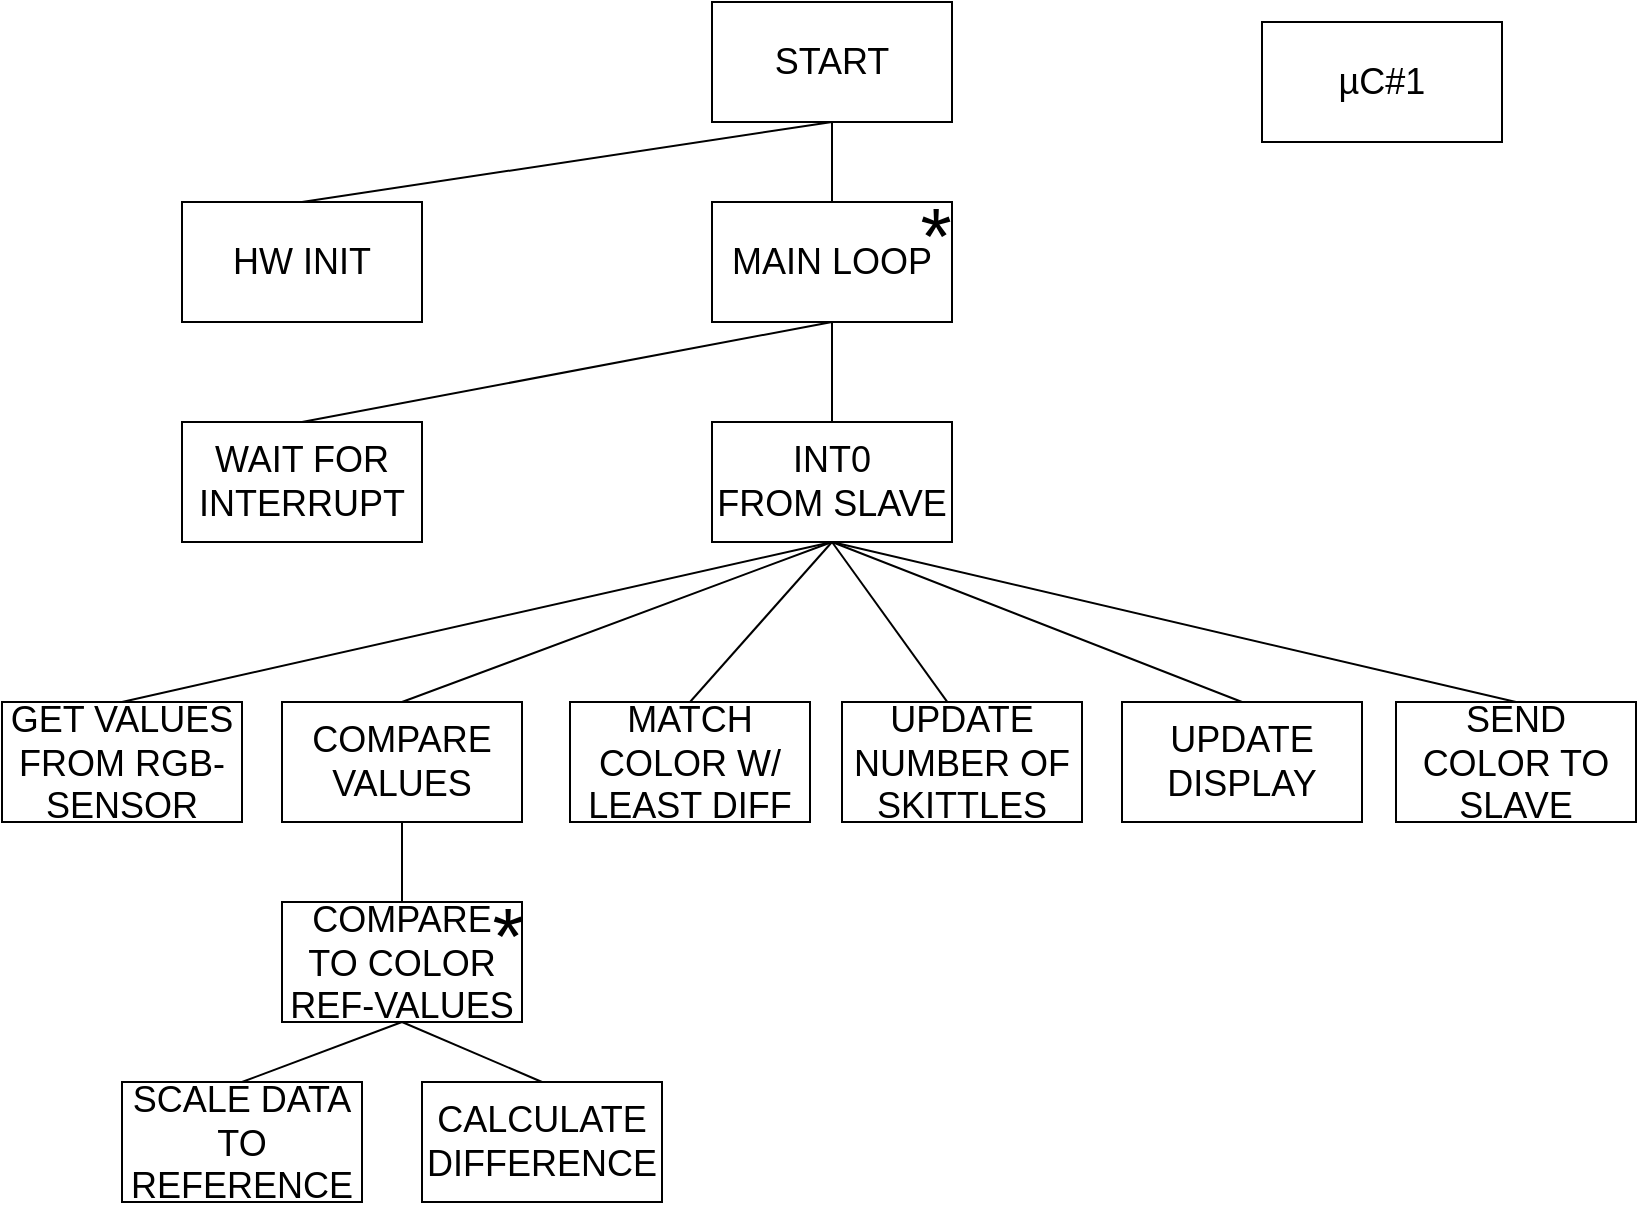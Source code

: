 <mxfile version="12.9.7" type="device"><diagram id="sflA7DugI64QDmzakysw" name="Page-1"><mxGraphModel dx="1550" dy="868" grid="1" gridSize="10" guides="1" tooltips="1" connect="1" arrows="1" fold="1" page="1" pageScale="1" pageWidth="827" pageHeight="1169" math="0" shadow="0"><root><mxCell id="0"/><mxCell id="1" parent="0"/><mxCell id="rbDvZmw4Ay185x8l5RZR-4" value="&lt;font style=&quot;font-size: 18px&quot;&gt;MAIN LOOP&lt;br&gt;&lt;/font&gt;" style="rounded=0;whiteSpace=wrap;html=1;" vertex="1" parent="1"><mxGeometry x="365" y="120" width="120" height="60" as="geometry"/></mxCell><mxCell id="8wykuuVi6_gRxZtVGWTu-1" value="&lt;font style=&quot;font-size: 18px&quot;&gt;µC#1&lt;/font&gt;" style="rounded=0;whiteSpace=wrap;html=1;" parent="1" vertex="1"><mxGeometry x="640" y="30" width="120" height="60" as="geometry"/></mxCell><mxCell id="8wykuuVi6_gRxZtVGWTu-2" value="&lt;font style=&quot;font-size: 18px&quot;&gt;INT0&lt;br&gt;FROM SLAVE&lt;br&gt;&lt;/font&gt;" style="rounded=0;whiteSpace=wrap;html=1;" parent="1" vertex="1"><mxGeometry x="365" y="230" width="120" height="60" as="geometry"/></mxCell><mxCell id="8wykuuVi6_gRxZtVGWTu-5" value="&lt;font style=&quot;font-size: 18px&quot;&gt;START&lt;br&gt;&lt;/font&gt;" style="rounded=0;whiteSpace=wrap;html=1;" parent="1" vertex="1"><mxGeometry x="365" y="20" width="120" height="60" as="geometry"/></mxCell><mxCell id="8wykuuVi6_gRxZtVGWTu-6" value="&lt;font style=&quot;font-size: 18px&quot;&gt;GET VALUES FROM RGB-SENSOR&lt;br&gt;&lt;/font&gt;" style="rounded=0;whiteSpace=wrap;html=1;spacingTop=1;" parent="1" vertex="1"><mxGeometry x="10" y="370" width="120" height="60" as="geometry"/></mxCell><mxCell id="8wykuuVi6_gRxZtVGWTu-7" value="&lt;font style=&quot;font-size: 18px&quot;&gt;HW INIT&lt;br&gt;&lt;/font&gt;" style="rounded=0;whiteSpace=wrap;html=1;" parent="1" vertex="1"><mxGeometry x="100" y="120" width="120" height="60" as="geometry"/></mxCell><mxCell id="8wykuuVi6_gRxZtVGWTu-8" value="&lt;font style=&quot;font-size: 18px&quot;&gt;COMPARE VALUES&lt;br&gt;&lt;/font&gt;" style="rounded=0;whiteSpace=wrap;html=1;" parent="1" vertex="1"><mxGeometry x="150" y="370" width="120" height="60" as="geometry"/></mxCell><mxCell id="8wykuuVi6_gRxZtVGWTu-9" value="" style="endArrow=none;html=1;exitX=0.5;exitY=0;exitDx=0;exitDy=0;entryX=0.5;entryY=1;entryDx=0;entryDy=0;" parent="1" source="8wykuuVi6_gRxZtVGWTu-6" edge="1" target="8wykuuVi6_gRxZtVGWTu-2"><mxGeometry width="50" height="50" relative="1" as="geometry"><mxPoint x="434" y="435" as="sourcePoint"/><mxPoint x="459" y="295" as="targetPoint"/></mxGeometry></mxCell><mxCell id="8wykuuVi6_gRxZtVGWTu-11" value="" style="endArrow=none;html=1;exitX=0.5;exitY=0;exitDx=0;exitDy=0;entryX=0.5;entryY=1;entryDx=0;entryDy=0;" parent="1" source="8wykuuVi6_gRxZtVGWTu-8" edge="1" target="8wykuuVi6_gRxZtVGWTu-2"><mxGeometry width="50" height="50" relative="1" as="geometry"><mxPoint x="434" y="435" as="sourcePoint"/><mxPoint x="459" y="295" as="targetPoint"/></mxGeometry></mxCell><mxCell id="8wykuuVi6_gRxZtVGWTu-13" value="&lt;font style=&quot;font-size: 18px&quot;&gt;SCALE DATA TO REFERENCE&lt;br&gt;&lt;/font&gt;" style="rounded=0;whiteSpace=wrap;html=1;spacingTop=1;" parent="1" vertex="1"><mxGeometry x="70" y="560" width="120" height="60" as="geometry"/></mxCell><mxCell id="8wykuuVi6_gRxZtVGWTu-15" value="&lt;font style=&quot;font-size: 18px&quot;&gt;COMPARE TO COLOR REF-VALUES&lt;br&gt;&lt;/font&gt;" style="rounded=0;whiteSpace=wrap;html=1;spacingTop=1;" parent="1" vertex="1"><mxGeometry x="150" y="470" width="120" height="60" as="geometry"/></mxCell><mxCell id="8wykuuVi6_gRxZtVGWTu-17" value="&lt;font style=&quot;font-size: 40px&quot;&gt;*&lt;/font&gt;" style="text;html=1;strokeColor=none;fillColor=none;align=center;verticalAlign=middle;whiteSpace=wrap;rounded=0;" parent="1" vertex="1"><mxGeometry x="243" y="476" width="40" height="20" as="geometry"/></mxCell><mxCell id="8wykuuVi6_gRxZtVGWTu-19" value="" style="endArrow=none;html=1;exitX=0.5;exitY=0;exitDx=0;exitDy=0;entryX=0.5;entryY=1;entryDx=0;entryDy=0;" parent="1" source="8wykuuVi6_gRxZtVGWTu-15" target="8wykuuVi6_gRxZtVGWTu-8" edge="1"><mxGeometry width="50" height="50" relative="1" as="geometry"><mxPoint x="477" y="430" as="sourcePoint"/><mxPoint x="527" y="380" as="targetPoint"/></mxGeometry></mxCell><mxCell id="8wykuuVi6_gRxZtVGWTu-21" value="&lt;font style=&quot;font-size: 18px&quot;&gt;CALCULATE DIFFERENCE&lt;br&gt;&lt;/font&gt;" style="rounded=0;whiteSpace=wrap;html=1;" parent="1" vertex="1"><mxGeometry x="220" y="560" width="120" height="60" as="geometry"/></mxCell><mxCell id="8wykuuVi6_gRxZtVGWTu-22" value="" style="endArrow=none;html=1;exitX=0.5;exitY=0;exitDx=0;exitDy=0;entryX=0.5;entryY=1;entryDx=0;entryDy=0;" parent="1" source="8wykuuVi6_gRxZtVGWTu-13" target="8wykuuVi6_gRxZtVGWTu-15" edge="1"><mxGeometry width="50" height="50" relative="1" as="geometry"><mxPoint x="477" y="430" as="sourcePoint"/><mxPoint x="527" y="380" as="targetPoint"/></mxGeometry></mxCell><mxCell id="8wykuuVi6_gRxZtVGWTu-23" value="" style="endArrow=none;html=1;exitX=0.5;exitY=0;exitDx=0;exitDy=0;entryX=0.5;entryY=1;entryDx=0;entryDy=0;" parent="1" source="8wykuuVi6_gRxZtVGWTu-21" edge="1" target="8wykuuVi6_gRxZtVGWTu-15"><mxGeometry width="50" height="50" relative="1" as="geometry"><mxPoint x="477" y="430" as="sourcePoint"/><mxPoint x="350" y="540" as="targetPoint"/></mxGeometry></mxCell><mxCell id="8wykuuVi6_gRxZtVGWTu-24" value="&lt;font style=&quot;font-size: 18px&quot;&gt;MATCH COLOR W/ LEAST DIFF&lt;br&gt;&lt;/font&gt;" style="rounded=0;whiteSpace=wrap;html=1;spacingTop=1;" parent="1" vertex="1"><mxGeometry x="294" y="370" width="120" height="60" as="geometry"/></mxCell><mxCell id="8wykuuVi6_gRxZtVGWTu-26" value="&lt;font style=&quot;font-size: 18px&quot;&gt;SEND COLOR TO SLAVE&lt;br&gt;&lt;/font&gt;" style="rounded=0;whiteSpace=wrap;html=1;spacingTop=1;" parent="1" vertex="1"><mxGeometry x="707" y="370" width="120" height="60" as="geometry"/></mxCell><mxCell id="8wykuuVi6_gRxZtVGWTu-27" value="&lt;font style=&quot;font-size: 18px&quot;&gt;UPDATE DISPLAY&lt;br&gt;&lt;/font&gt;" style="rounded=0;whiteSpace=wrap;html=1;" parent="1" vertex="1"><mxGeometry x="570" y="370" width="120" height="60" as="geometry"/></mxCell><mxCell id="8wykuuVi6_gRxZtVGWTu-28" value="" style="endArrow=none;html=1;exitX=0.5;exitY=0;exitDx=0;exitDy=0;entryX=0.5;entryY=1;entryDx=0;entryDy=0;" parent="1" source="8wykuuVi6_gRxZtVGWTu-24" edge="1" target="8wykuuVi6_gRxZtVGWTu-2"><mxGeometry width="50" height="50" relative="1" as="geometry"><mxPoint x="434" y="435" as="sourcePoint"/><mxPoint x="459" y="295" as="targetPoint"/></mxGeometry></mxCell><mxCell id="8wykuuVi6_gRxZtVGWTu-29" value="" style="endArrow=none;html=1;exitX=0.5;exitY=0;exitDx=0;exitDy=0;entryX=0.5;entryY=1;entryDx=0;entryDy=0;" parent="1" source="8wykuuVi6_gRxZtVGWTu-27" edge="1" target="8wykuuVi6_gRxZtVGWTu-2"><mxGeometry width="50" height="50" relative="1" as="geometry"><mxPoint x="434" y="435" as="sourcePoint"/><mxPoint x="430" y="260" as="targetPoint"/></mxGeometry></mxCell><mxCell id="8wykuuVi6_gRxZtVGWTu-30" value="" style="endArrow=none;html=1;exitX=0.5;exitY=0;exitDx=0;exitDy=0;entryX=0.5;entryY=1;entryDx=0;entryDy=0;" parent="1" source="8wykuuVi6_gRxZtVGWTu-26" edge="1" target="8wykuuVi6_gRxZtVGWTu-2"><mxGeometry width="50" height="50" relative="1" as="geometry"><mxPoint x="434" y="435" as="sourcePoint"/><mxPoint x="454" y="295" as="targetPoint"/></mxGeometry></mxCell><mxCell id="8wykuuVi6_gRxZtVGWTu-36" value="" style="endArrow=none;html=1;entryX=0.5;entryY=1;entryDx=0;entryDy=0;exitX=0.5;exitY=0;exitDx=0;exitDy=0;" parent="1" source="8wykuuVi6_gRxZtVGWTu-7" target="8wykuuVi6_gRxZtVGWTu-5" edge="1"><mxGeometry width="50" height="50" relative="1" as="geometry"><mxPoint x="400" y="380" as="sourcePoint"/><mxPoint x="450" y="330" as="targetPoint"/></mxGeometry></mxCell><mxCell id="8wykuuVi6_gRxZtVGWTu-37" value="&lt;font style=&quot;font-size: 18px&quot;&gt;WAIT FOR INTERRUPT&lt;br&gt;&lt;/font&gt;" style="rounded=0;whiteSpace=wrap;html=1;" parent="1" vertex="1"><mxGeometry x="100" y="230" width="120" height="60" as="geometry"/></mxCell><mxCell id="8wykuuVi6_gRxZtVGWTu-39" value="&lt;font style=&quot;font-size: 40px&quot;&gt;*&lt;/font&gt;" style="text;html=1;strokeColor=none;fillColor=none;align=center;verticalAlign=middle;whiteSpace=wrap;rounded=0;" parent="1" vertex="1"><mxGeometry x="457" y="126" width="40" height="20" as="geometry"/></mxCell><mxCell id="8wykuuVi6_gRxZtVGWTu-40" value="" style="endArrow=none;html=1;entryX=0.5;entryY=1;entryDx=0;entryDy=0;exitX=0.44;exitY=0.003;exitDx=0;exitDy=0;exitPerimeter=0;" parent="1" source="rbDvZmw4Ay185x8l5RZR-10" target="8wykuuVi6_gRxZtVGWTu-2" edge="1"><mxGeometry width="50" height="50" relative="1" as="geometry"><mxPoint x="440" y="340" as="sourcePoint"/><mxPoint x="527" y="280" as="targetPoint"/></mxGeometry></mxCell><mxCell id="8wykuuVi6_gRxZtVGWTu-41" value="" style="endArrow=none;html=1;exitX=0.5;exitY=0;exitDx=0;exitDy=0;entryX=0.5;entryY=1;entryDx=0;entryDy=0;" parent="1" source="8wykuuVi6_gRxZtVGWTu-2" target="rbDvZmw4Ay185x8l5RZR-4" edge="1"><mxGeometry width="50" height="50" relative="1" as="geometry"><mxPoint x="320" y="270" as="sourcePoint"/><mxPoint x="490" y="140" as="targetPoint"/></mxGeometry></mxCell><mxCell id="8wykuuVi6_gRxZtVGWTu-43" value="" style="endArrow=none;html=1;exitX=0.5;exitY=0;exitDx=0;exitDy=0;entryX=0.5;entryY=1;entryDx=0;entryDy=0;" parent="1" source="8wykuuVi6_gRxZtVGWTu-37" target="rbDvZmw4Ay185x8l5RZR-4" edge="1"><mxGeometry width="50" height="50" relative="1" as="geometry"><mxPoint x="500" y="90" as="sourcePoint"/><mxPoint x="500" y="50" as="targetPoint"/></mxGeometry></mxCell><mxCell id="rbDvZmw4Ay185x8l5RZR-7" value="" style="endArrow=none;html=1;exitX=0.5;exitY=0;exitDx=0;exitDy=0;entryX=0.5;entryY=1;entryDx=0;entryDy=0;" edge="1" parent="1" source="rbDvZmw4Ay185x8l5RZR-4" target="8wykuuVi6_gRxZtVGWTu-5"><mxGeometry width="50" height="50" relative="1" as="geometry"><mxPoint x="390" y="370" as="sourcePoint"/><mxPoint x="440" y="320" as="targetPoint"/></mxGeometry></mxCell><mxCell id="rbDvZmw4Ay185x8l5RZR-10" value="&lt;font style=&quot;font-size: 18px&quot;&gt;UPDATE NUMBER OF SKITTLES&lt;br&gt;&lt;/font&gt;" style="rounded=0;whiteSpace=wrap;html=1;spacingTop=1;" vertex="1" parent="1"><mxGeometry x="430" y="370" width="120" height="60" as="geometry"/></mxCell></root></mxGraphModel></diagram></mxfile>
